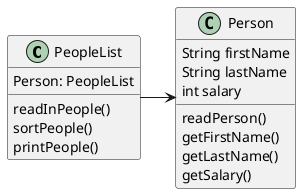 @startuml
'https://plantuml.com/class-diagram
class PeopleList{
    Person: PeopleList

    readInPeople()
    sortPeople()
    printPeople()
}
class Person{
    String firstName
    String lastName
    int salary

    readPerson()
    getFirstName()
    getLastName()
    getSalary()

}

PeopleList->Person
@enduml